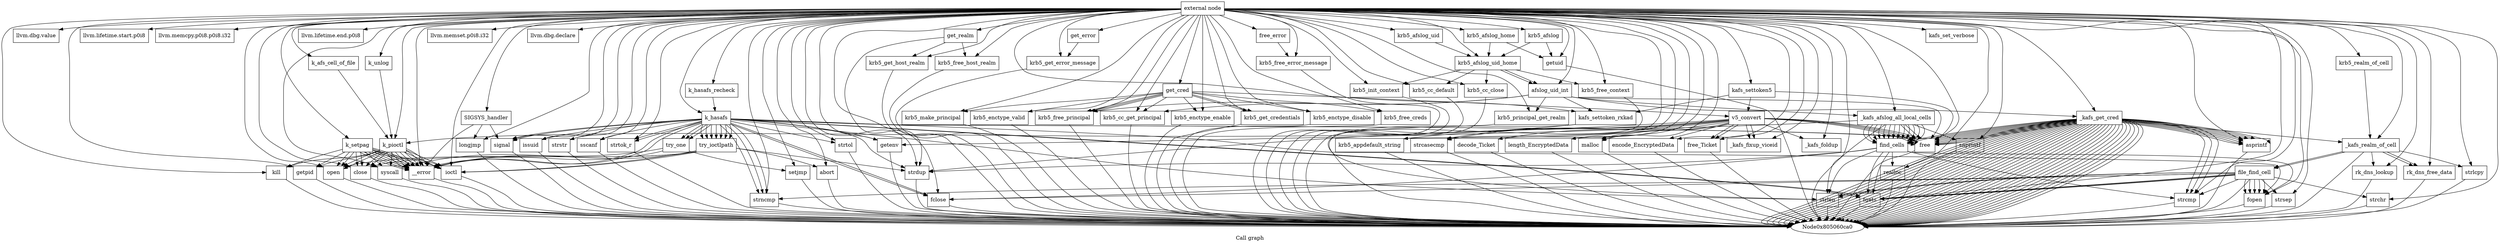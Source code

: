 digraph "Call graph" {
	label="Call graph";

	Node0x805060c70 [shape=record,label="{external node}"];
	Node0x805060c70 -> Node0x805060d00;
	Node0x805060c70 -> Node0x804f4d000;
	Node0x805060c70 -> Node0x805060d60;
	Node0x805060c70 -> Node0x804f4d060;
	Node0x805060c70 -> Node0x804f4d0c0;
	Node0x805060c70 -> Node0x805060dc0;
	Node0x805060c70 -> Node0x805060e20;
	Node0x805060c70 -> Node0x805060e80;
	Node0x805060c70 -> Node0x805060ee0;
	Node0x805060c70 -> Node0x804f4d120;
	Node0x805060c70 -> Node0x805060f40;
	Node0x805060c70 -> Node0x805060fa0;
	Node0x805060c70 -> Node0x804f4d180;
	Node0x805060c70 -> Node0x804f4d1e0;
	Node0x805060c70 -> Node0x804f4d240;
	Node0x805060c70 -> Node0x804f4d2a0;
	Node0x805060c70 -> Node0x804f4d300;
	Node0x805060c70 -> Node0x804f4d960;
	Node0x805060c70 -> Node0x804f4d360;
	Node0x805060c70 -> Node0x804f4d3c0;
	Node0x805060c70 -> Node0x804f4d9c0;
	Node0x805060c70 -> Node0x804f4d420;
	Node0x805060c70 -> Node0x804f4d480;
	Node0x805060c70 -> Node0x804f4d4e0;
	Node0x805060c70 -> Node0x804f4d5a0;
	Node0x805060c70 -> Node0x804f4d660;
	Node0x805060c70 -> Node0x804f4d6c0;
	Node0x805060c70 -> Node0x804f4d720;
	Node0x805060c70 -> Node0x804f4d780;
	Node0x805060c70 -> Node0x804f4d7e0;
	Node0x805060c70 -> Node0x804f4d840;
	Node0x805060c70 -> Node0x804f4d8a0;
	Node0x805060c70 -> Node0x804f4d900;
	Node0x805060c70 -> Node0x804f4dae0;
	Node0x805060c70 -> Node0x804f4da80;
	Node0x805060c70 -> Node0x804f4da20;
	Node0x805060c70 -> Node0x804f4db40;
	Node0x805060c70 -> Node0x804f4dba0;
	Node0x805060c70 -> Node0x804f4dcc0;
	Node0x805060c70 -> Node0x804f4e020;
	Node0x805060c70 -> Node0x804f4e320;
	Node0x805060c70 -> Node0x804f4e440;
	Node0x805060c70 -> Node0x804f4e500;
	Node0x805060c70 -> Node0x804f4dc00;
	Node0x805060c70 -> Node0x804f4dc60;
	Node0x805060c70 -> Node0x804f4dd20;
	Node0x805060c70 -> Node0x804f4dd80;
	Node0x805060c70 -> Node0x804f4e560;
	Node0x805060c70 -> Node0x804f4e4a0;
	Node0x805060c70 -> Node0x804f4e380;
	Node0x805060c70 -> Node0x804f4e3e0;
	Node0x805060c70 -> Node0x804f4e080;
	Node0x805060c70 -> Node0x804f4de40;
	Node0x805060c70 -> Node0x804f4df60;
	Node0x805060c70 -> Node0x804f4e0e0;
	Node0x805060c70 -> Node0x804f4e140;
	Node0x805060c70 -> Node0x804f4e1a0;
	Node0x805060c70 -> Node0x804f4e200;
	Node0x805060c70 -> Node0x804f4e2c0;
	Node0x805060c70 -> Node0x804f4e620;
	Node0x805060c70 -> Node0x804f4e680;
	Node0x805060c70 -> Node0x804f4e6e0;
	Node0x805060c70 -> Node0x804f4e740;
	Node0x805060c70 -> Node0x804f4e7a0;
	Node0x805060c70 -> Node0x804f4e800;
	Node0x805060c70 -> Node0x804f4e860;
	Node0x805060c70 -> Node0x804f4dea0;
	Node0x805060c70 -> Node0x804f4e920;
	Node0x805060c70 -> Node0x804f4e980;
	Node0x805060c70 -> Node0x804f4e9e0;
	Node0x805060c70 -> Node0x804f4ea40;
	Node0x805060c70 -> Node0x804f4eaa0;
	Node0x805060c70 -> Node0x804f4eb60;
	Node0x805060c70 -> Node0x804f4e5c0;
	Node0x805060c70 -> Node0x804f4ebc0;
	Node0x805060c70 -> Node0x804f4dfc0;
	Node0x805060c70 -> Node0x804f4e8c0;
	Node0x805060c70 -> Node0x804f4dde0;
	Node0x805060c70 -> Node0x804f4ec20;
	Node0x805060c70 -> Node0x804f4ece0;
	Node0x805060c70 -> Node0x804f4ed40;
	Node0x805060c70 -> Node0x804f4eb00;
	Node0x805060c70 -> Node0x804f4ee00;
	Node0x805060c70 -> Node0x804f4ee60;
	Node0x805060c70 -> Node0x804f4eec0;
	Node0x805060c70 -> Node0x804f4ef20;
	Node0x805060c70 -> Node0x804f4ef80;
	Node0x805060c70 -> Node0x804f4df00;
	Node0x805060c70 -> Node0x804f4efe0;
	Node0x805060d00 [shape=record,label="{k_pioctl}"];
	Node0x805060d00 -> Node0x805060d60;
	Node0x805060d00 -> Node0x805060dc0;
	Node0x805060d00 -> Node0x805060e20;
	Node0x805060d00 -> Node0x805060e80;
	Node0x805060d00 -> Node0x805060e20;
	Node0x805060d00 -> Node0x805060ee0;
	Node0x805060d00 -> Node0x805060e20;
	Node0x805060d00 -> Node0x805060dc0;
	Node0x805060d00 -> Node0x805060e20;
	Node0x805060d00 -> Node0x805060e80;
	Node0x805060d00 -> Node0x805060e20;
	Node0x805060d00 -> Node0x805060ee0;
	Node0x805060d00 -> Node0x805060e20;
	Node0x805060d00 -> Node0x805060e20;
	Node0x805060d00 -> Node0x805060f40;
	Node0x805060d00 -> Node0x805060fa0;
	Node0x804f4d000 [shape=record,label="{llvm.dbg.value}"];
	Node0x805060d60 [shape=record,label="{syscall}"];
	Node0x805060d60 -> Node0x805060ca0;
	Node0x804f4d060 [shape=record,label="{llvm.lifetime.start.p0i8}"];
	Node0x804f4d0c0 [shape=record,label="{llvm.memcpy.p0i8.p0i8.i32}"];
	Node0x805060dc0 [shape=record,label="{open}"];
	Node0x805060dc0 -> Node0x805060ca0;
	Node0x805060e20 [shape=record,label="{__error}"];
	Node0x805060e20 -> Node0x805060ca0;
	Node0x805060e80 [shape=record,label="{ioctl}"];
	Node0x805060e80 -> Node0x805060ca0;
	Node0x805060ee0 [shape=record,label="{close}"];
	Node0x805060ee0 -> Node0x805060ca0;
	Node0x804f4d120 [shape=record,label="{llvm.lifetime.end.p0i8}"];
	Node0x805060f40 [shape=record,label="{getpid}"];
	Node0x805060f40 -> Node0x805060ca0;
	Node0x805060fa0 [shape=record,label="{kill}"];
	Node0x805060fa0 -> Node0x805060ca0;
	Node0x804f4d180 [shape=record,label="{k_afs_cell_of_file}"];
	Node0x804f4d180 -> Node0x805060d00;
	Node0x804f4d1e0 [shape=record,label="{k_unlog}"];
	Node0x804f4d1e0 -> Node0x805060d00;
	Node0x804f4d240 [shape=record,label="{llvm.memset.p0i8.i32}"];
	Node0x804f4d2a0 [shape=record,label="{k_setpag}"];
	Node0x804f4d2a0 -> Node0x805060d60;
	Node0x804f4d2a0 -> Node0x805060dc0;
	Node0x804f4d2a0 -> Node0x805060e20;
	Node0x804f4d2a0 -> Node0x805060e80;
	Node0x804f4d2a0 -> Node0x805060e20;
	Node0x804f4d2a0 -> Node0x805060ee0;
	Node0x804f4d2a0 -> Node0x805060e20;
	Node0x804f4d2a0 -> Node0x805060dc0;
	Node0x804f4d2a0 -> Node0x805060e20;
	Node0x804f4d2a0 -> Node0x805060e80;
	Node0x804f4d2a0 -> Node0x805060e20;
	Node0x804f4d2a0 -> Node0x805060ee0;
	Node0x804f4d2a0 -> Node0x805060e20;
	Node0x804f4d2a0 -> Node0x805060e20;
	Node0x804f4d2a0 -> Node0x805060f40;
	Node0x804f4d2a0 -> Node0x805060fa0;
	Node0x804f4d300 [shape=record,label="{k_hasafs}"];
	Node0x804f4d300 -> Node0x804f4d360;
	Node0x804f4d300 -> Node0x804f4d3c0;
	Node0x804f4d300 -> Node0x805060e20;
	Node0x804f4d300 -> Node0x804f4d420;
	Node0x804f4d300 -> Node0x804f4d480;
	Node0x804f4d300 -> Node0x804f4d4e0;
	Node0x804f4d300 -> Node0x804f4d540;
	Node0x804f4d300 -> Node0x804f4d4e0;
	Node0x804f4d300 -> Node0x804f4d540;
	Node0x804f4d300 -> Node0x804f4d540;
	Node0x804f4d300 -> Node0x804f4d540;
	Node0x804f4d300 -> Node0x804f4d540;
	Node0x804f4d300 -> Node0x804f4d540;
	Node0x804f4d300 -> Node0x804f4d540;
	Node0x804f4d300 -> Node0x804f4d5a0;
	Node0x804f4d300 -> Node0x804f4d600;
	Node0x804f4d300 -> Node0x804f4d660;
	Node0x804f4d300 -> Node0x804f4d6c0;
	Node0x804f4d300 -> Node0x804f4d720;
	Node0x804f4d300 -> Node0x804f4d780;
	Node0x804f4d300 -> Node0x804f4d7e0;
	Node0x804f4d300 -> Node0x804f4d4e0;
	Node0x804f4d300 -> Node0x804f4d840;
	Node0x804f4d300 -> Node0x804f4d7e0;
	Node0x804f4d300 -> Node0x804f4d8a0;
	Node0x804f4d300 -> Node0x804f4d8a0;
	Node0x804f4d300 -> Node0x804f4d600;
	Node0x804f4d300 -> Node0x804f4d6c0;
	Node0x804f4d300 -> Node0x804f4d900;
	Node0x804f4d300 -> Node0x804f4d900;
	Node0x804f4d300 -> Node0x804f4d600;
	Node0x804f4d300 -> Node0x804f4d420;
	Node0x804f4d300 -> Node0x805060e20;
	Node0x804f4d960 [shape=record,label="{llvm.dbg.declare}"];
	Node0x804f4d360 [shape=record,label="{issuid}"];
	Node0x804f4d360 -> Node0x805060ca0;
	Node0x804f4d3c0 [shape=record,label="{getenv}"];
	Node0x804f4d3c0 -> Node0x805060ca0;
	Node0x804f4d9c0 [shape=record,label="{SIGSYS_handler}"];
	Node0x804f4d9c0 -> Node0x805060e20;
	Node0x804f4d9c0 -> Node0x804f4d420;
	Node0x804f4d9c0 -> Node0x804f4da20;
	Node0x804f4d420 [shape=record,label="{signal}"];
	Node0x804f4d420 -> Node0x805060ca0;
	Node0x804f4d480 [shape=record,label="{strstr}"];
	Node0x804f4d480 -> Node0x805060ca0;
	Node0x804f4d4e0 [shape=record,label="{strncmp}"];
	Node0x804f4d4e0 -> Node0x805060ca0;
	Node0x804f4d540 [shape=record,label="{try_ioctlpath}"];
	Node0x804f4d540 -> Node0x805060dc0;
	Node0x804f4d540 -> Node0x805060e80;
	Node0x804f4d540 -> Node0x805060e80;
	Node0x804f4d540 -> Node0x804f4da80;
	Node0x804f4d540 -> Node0x805060e20;
	Node0x804f4d540 -> Node0x805060ee0;
	Node0x804f4d540 -> Node0x804f4d660;
	Node0x804f4d5a0 [shape=record,label="{sscanf}"];
	Node0x804f4d5a0 -> Node0x805060ca0;
	Node0x804f4d600 [shape=record,label="{try_one}"];
	Node0x804f4d600 -> Node0x804f4dae0;
	Node0x804f4d600 -> Node0x805060d60;
	Node0x804f4d600 -> Node0x805060e20;
	Node0x804f4d660 [shape=record,label="{strdup}"];
	Node0x804f4d660 -> Node0x805060ca0;
	Node0x804f4d6c0 [shape=record,label="{strtok_r}"];
	Node0x804f4d6c0 -> Node0x805060ca0;
	Node0x804f4d720 [shape=record,label="{strlen}"];
	Node0x804f4d720 -> Node0x805060ca0;
	Node0x804f4d780 [shape=record,label="{fopen}"];
	Node0x804f4d780 -> Node0x805060ca0;
	Node0x804f4d7e0 [shape=record,label="{fgets}"];
	Node0x804f4d7e0 -> Node0x805060ca0;
	Node0x804f4d840 [shape=record,label="{strtol}"];
	Node0x804f4d840 -> Node0x805060ca0;
	Node0x804f4d8a0 [shape=record,label="{fclose}"];
	Node0x804f4d8a0 -> Node0x805060ca0;
	Node0x804f4d900 [shape=record,label="{free}"];
	Node0x804f4d900 -> Node0x805060ca0;
	Node0x804f4dae0 [shape=record,label="{setjmp}"];
	Node0x804f4dae0 -> Node0x805060ca0;
	Node0x804f4da80 [shape=record,label="{abort}"];
	Node0x804f4da80 -> Node0x805060ca0;
	Node0x804f4da20 [shape=record,label="{longjmp}"];
	Node0x804f4da20 -> Node0x805060ca0;
	Node0x804f4db40 [shape=record,label="{k_hasafs_recheck}"];
	Node0x804f4db40 -> Node0x804f4d300;
	Node0x804f4e980 [shape=record,label="{krb5_afslog}"];
	Node0x804f4e980 -> Node0x804f4e9e0;
	Node0x804f4e980 -> Node0x804f4dba0;
	Node0x804f4dba0 [shape=record,label="{krb5_afslog_uid_home}"];
	Node0x804f4dba0 -> Node0x804f4dc00;
	Node0x804f4dba0 -> Node0x804f4dc60;
	Node0x804f4dba0 -> Node0x804f4dcc0;
	Node0x804f4dba0 -> Node0x804f4dcc0;
	Node0x804f4dba0 -> Node0x804f4dd20;
	Node0x804f4dba0 -> Node0x804f4dd80;
	Node0x804f4dcc0 [shape=record,label="{afslog_uid_int}"];
	Node0x804f4dcc0 -> Node0x804f4dde0;
	Node0x804f4dcc0 -> Node0x804f4de40;
	Node0x804f4dcc0 -> Node0x804f4dea0;
	Node0x804f4dcc0 -> Node0x804f4df00;
	Node0x804f4dcc0 -> Node0x804f4df60;
	Node0x804f4dcc0 -> Node0x804f4dfc0;
	Node0x804f4dcc0 -> Node0x804f4d900;
	Node0x804f4e020 [shape=record,label="{get_cred}"];
	Node0x804f4e020 -> Node0x804f4e080;
	Node0x804f4e020 -> Node0x804f4de40;
	Node0x804f4e020 -> Node0x804f4df60;
	Node0x804f4e020 -> Node0x804f4e0e0;
	Node0x804f4e020 -> Node0x804f4e140;
	Node0x804f4e020 -> Node0x804f4e1a0;
	Node0x804f4e020 -> Node0x804f4e1a0;
	Node0x804f4e020 -> Node0x804f4e200;
	Node0x804f4e020 -> Node0x804f4df60;
	Node0x804f4e020 -> Node0x804f4df60;
	Node0x804f4e020 -> Node0x804f4e260;
	Node0x804f4e020 -> Node0x804f4e2c0;
	Node0x804f4e320 [shape=record,label="{get_realm}"];
	Node0x804f4e320 -> Node0x804f4e380;
	Node0x804f4e320 -> Node0x804f4d660;
	Node0x804f4e320 -> Node0x804f4e3e0;
	Node0x804f4e440 [shape=record,label="{get_error}"];
	Node0x804f4e440 -> Node0x804f4e4a0;
	Node0x804f4e500 [shape=record,label="{free_error}"];
	Node0x804f4e500 -> Node0x804f4e560;
	Node0x804f4dc00 [shape=record,label="{krb5_init_context}"];
	Node0x804f4dc00 -> Node0x805060ca0;
	Node0x804f4dc60 [shape=record,label="{krb5_cc_default}"];
	Node0x804f4dc60 -> Node0x805060ca0;
	Node0x804f4dd20 [shape=record,label="{krb5_cc_close}"];
	Node0x804f4dd20 -> Node0x805060ca0;
	Node0x804f4dd80 [shape=record,label="{krb5_free_context}"];
	Node0x804f4dd80 -> Node0x805060ca0;
	Node0x804f4e560 [shape=record,label="{krb5_free_error_message}"];
	Node0x804f4e560 -> Node0x805060ca0;
	Node0x804f4e4a0 [shape=record,label="{krb5_get_error_message}"];
	Node0x804f4e4a0 -> Node0x805060ca0;
	Node0x804f4e380 [shape=record,label="{krb5_get_host_realm}"];
	Node0x804f4e380 -> Node0x805060ca0;
	Node0x804f4e3e0 [shape=record,label="{krb5_free_host_realm}"];
	Node0x804f4e3e0 -> Node0x805060ca0;
	Node0x804f4e080 [shape=record,label="{krb5_make_principal}"];
	Node0x804f4e080 -> Node0x805060ca0;
	Node0x804f4de40 [shape=record,label="{krb5_cc_get_principal}"];
	Node0x804f4de40 -> Node0x805060ca0;
	Node0x804f4df60 [shape=record,label="{krb5_free_principal}"];
	Node0x804f4df60 -> Node0x805060ca0;
	Node0x804f4e0e0 [shape=record,label="{krb5_enctype_valid}"];
	Node0x804f4e0e0 -> Node0x805060ca0;
	Node0x804f4e140 [shape=record,label="{krb5_enctype_enable}"];
	Node0x804f4e140 -> Node0x805060ca0;
	Node0x804f4e1a0 [shape=record,label="{krb5_get_credentials}"];
	Node0x804f4e1a0 -> Node0x805060ca0;
	Node0x804f4e200 [shape=record,label="{krb5_enctype_disable}"];
	Node0x804f4e200 -> Node0x805060ca0;
	Node0x804f4e260 [shape=record,label="{v5_convert}"];
	Node0x804f4e260 -> Node0x804f4d660;
	Node0x804f4e260 -> Node0x804f4e5c0;
	Node0x804f4e260 -> Node0x804f4e620;
	Node0x804f4e260 -> Node0x804f4d900;
	Node0x804f4e260 -> Node0x804f4e680;
	Node0x804f4e260 -> Node0x804f4e680;
	Node0x804f4e260 -> Node0x804f4e6e0;
	Node0x804f4e260 -> Node0x804f4e740;
	Node0x804f4e260 -> Node0x804f4e7a0;
	Node0x804f4e260 -> Node0x804f4e800;
	Node0x804f4e260 -> Node0x804f4d900;
	Node0x804f4e260 -> Node0x804f4e860;
	Node0x804f4e260 -> Node0x804f4e860;
	Node0x804f4e260 -> Node0x804f4d900;
	Node0x804f4e260 -> Node0x804f4e8c0;
	Node0x804f4e260 -> Node0x804f4e7a0;
	Node0x804f4e260 -> Node0x804f4e8c0;
	Node0x804f4e260 -> Node0x804f4d900;
	Node0x804f4e2c0 [shape=record,label="{krb5_free_creds}"];
	Node0x804f4e2c0 -> Node0x805060ca0;
	Node0x804f4e620 [shape=record,label="{krb5_appdefault_string}"];
	Node0x804f4e620 -> Node0x805060ca0;
	Node0x804f4e680 [shape=record,label="{strcasecmp}"];
	Node0x804f4e680 -> Node0x805060ca0;
	Node0x804f4e6e0 [shape=record,label="{decode_Ticket}"];
	Node0x804f4e6e0 -> Node0x805060ca0;
	Node0x804f4e740 [shape=record,label="{length_EncryptedData}"];
	Node0x804f4e740 -> Node0x805060ca0;
	Node0x804f4e7a0 [shape=record,label="{malloc}"];
	Node0x804f4e7a0 -> Node0x805060ca0;
	Node0x804f4e800 [shape=record,label="{encode_EncryptedData}"];
	Node0x804f4e800 -> Node0x805060ca0;
	Node0x804f4e860 [shape=record,label="{free_Ticket}"];
	Node0x804f4e860 -> Node0x805060ca0;
	Node0x804f4dea0 [shape=record,label="{krb5_principal_get_realm}"];
	Node0x804f4dea0 -> Node0x805060ca0;
	Node0x804f4e920 [shape=record,label="{krb5_afslog_uid}"];
	Node0x804f4e920 -> Node0x804f4dba0;
	Node0x804f4e9e0 [shape=record,label="{getuid}"];
	Node0x804f4e9e0 -> Node0x805060ca0;
	Node0x804f4ea40 [shape=record,label="{krb5_afslog_home}"];
	Node0x804f4ea40 -> Node0x804f4e9e0;
	Node0x804f4ea40 -> Node0x804f4dba0;
	Node0x804f4eaa0 [shape=record,label="{krb5_realm_of_cell}"];
	Node0x804f4eaa0 -> Node0x804f4eb00;
	Node0x804f4eb60 [shape=record,label="{kafs_settoken5}"];
	Node0x804f4eb60 -> Node0x804f4e260;
	Node0x804f4eb60 -> Node0x804f4dfc0;
	Node0x804f4eb60 -> Node0x804f4d900;
	Node0x804f4e5c0 [shape=record,label="{_kafs_foldup}"];
	Node0x804f4ebc0 [shape=record,label="{kafs_set_verbose}"];
	Node0x804f4dfc0 [shape=record,label="{kafs_settoken_rxkad}"];
	Node0x804f4dfc0 -> Node0x804f4d720;
	Node0x804f4dfc0 -> Node0x805060d00;
	Node0x804f4e8c0 [shape=record,label="{_kafs_fixup_viceid}"];
	Node0x804f4dde0 [shape=record,label="{_kafs_afslog_all_local_cells}"];
	Node0x804f4dde0 -> Node0x804f4d3c0;
	Node0x804f4dde0 -> Node0x804f4ec20;
	Node0x804f4dde0 -> Node0x804f4ec80;
	Node0x804f4dde0 -> Node0x804f4ec80;
	Node0x804f4dde0 -> Node0x804f4ec80;
	Node0x804f4dde0 -> Node0x804f4ec80;
	Node0x804f4dde0 -> Node0x804f4ec80;
	Node0x804f4dde0 -> Node0x804f4ec80;
	Node0x804f4dde0 -> Node0x804f4ec80;
	Node0x804f4dde0 -> Node0x804f4ec80;
	Node0x804f4dde0 -> Node0x804f4ec80;
	Node0x804f4dde0 -> Node0x804f4ec80;
	Node0x804f4dde0 -> Node0x804f4ec80;
	Node0x804f4dde0 -> Node0x804f4ec80;
	Node0x804f4dde0 -> Node0x804f4ec80;
	Node0x804f4dde0 -> Node0x805060ca0;
	Node0x804f4dde0 -> Node0x804f4d900;
	Node0x804f4dde0 -> Node0x804f4d900;
	Node0x804f4ec20 [shape=record,label="{snprintf}"];
	Node0x804f4ec20 -> Node0x805060ca0;
	Node0x804f4ec80 [shape=record,label="{find_cells}"];
	Node0x804f4ec80 -> Node0x804f4d780;
	Node0x804f4ec80 -> Node0x804f4d7e0;
	Node0x804f4ec80 -> Node0x804f4d720;
	Node0x804f4ec80 -> Node0x804f4ece0;
	Node0x804f4ec80 -> Node0x804f4ed40;
	Node0x804f4ec80 -> Node0x804f4d660;
	Node0x804f4ec80 -> Node0x804f4d7e0;
	Node0x804f4ec80 -> Node0x804f4d8a0;
	Node0x804f4ece0 [shape=record,label="{strcmp}"];
	Node0x804f4ece0 -> Node0x805060ca0;
	Node0x804f4ed40 [shape=record,label="{realloc}"];
	Node0x804f4ed40 -> Node0x805060ca0;
	Node0x804f4eb00 [shape=record,label="{_kafs_realm_of_cell}"];
	Node0x804f4eb00 -> Node0x804f4eda0;
	Node0x804f4eb00 -> Node0x804f4ee00;
	Node0x804f4eb00 -> Node0x804f4ee60;
	Node0x804f4eb00 -> Node0x804f4eec0;
	Node0x804f4eb00 -> Node0x804f4ee60;
	Node0x804f4eb00 -> Node0x805060ca0;
	Node0x804f4eb00 -> Node0x804f4eda0;
	Node0x804f4eda0 [shape=record,label="{file_find_cell}"];
	Node0x804f4eda0 -> Node0x804f4d780;
	Node0x804f4eda0 -> Node0x804f4d780;
	Node0x804f4eda0 -> Node0x804f4d780;
	Node0x804f4eda0 -> Node0x804f4d780;
	Node0x804f4eda0 -> Node0x804f4d780;
	Node0x804f4eda0 -> Node0x804f4d7e0;
	Node0x804f4eda0 -> Node0x804f4ef20;
	Node0x804f4eda0 -> Node0x804f4ece0;
	Node0x804f4eda0 -> Node0x804f4d720;
	Node0x804f4eda0 -> Node0x804f4d4e0;
	Node0x804f4eda0 -> Node0x804f4d7e0;
	Node0x804f4eda0 -> Node0x804f4ef80;
	Node0x804f4eda0 -> Node0x804f4d720;
	Node0x804f4eda0 -> Node0x805060ca0;
	Node0x804f4eda0 -> Node0x804f4d7e0;
	Node0x804f4eda0 -> Node0x804f4d8a0;
	Node0x804f4ee00 [shape=record,label="{rk_dns_lookup}"];
	Node0x804f4ee00 -> Node0x805060ca0;
	Node0x804f4ee60 [shape=record,label="{rk_dns_free_data}"];
	Node0x804f4ee60 -> Node0x805060ca0;
	Node0x804f4eec0 [shape=record,label="{strlcpy}"];
	Node0x804f4eec0 -> Node0x805060ca0;
	Node0x804f4ef20 [shape=record,label="{strsep}"];
	Node0x804f4ef20 -> Node0x805060ca0;
	Node0x804f4ef80 [shape=record,label="{strchr}"];
	Node0x804f4ef80 -> Node0x805060ca0;
	Node0x804f4df00 [shape=record,label="{_kafs_get_cred}"];
	Node0x804f4df00 -> Node0x805060ca0;
	Node0x804f4df00 -> Node0x805060ca0;
	Node0x804f4df00 -> Node0x804f4efe0;
	Node0x804f4df00 -> Node0x805060ca0;
	Node0x804f4df00 -> Node0x805060ca0;
	Node0x804f4df00 -> Node0x804f4d900;
	Node0x804f4df00 -> Node0x805060ca0;
	Node0x804f4df00 -> Node0x805060ca0;
	Node0x804f4df00 -> Node0x804f4efe0;
	Node0x804f4df00 -> Node0x805060ca0;
	Node0x804f4df00 -> Node0x805060ca0;
	Node0x804f4df00 -> Node0x804f4d900;
	Node0x804f4df00 -> Node0x805060ca0;
	Node0x804f4df00 -> Node0x805060ca0;
	Node0x804f4df00 -> Node0x804f4efe0;
	Node0x804f4df00 -> Node0x805060ca0;
	Node0x804f4df00 -> Node0x805060ca0;
	Node0x804f4df00 -> Node0x804f4d900;
	Node0x804f4df00 -> Node0x804f4ece0;
	Node0x804f4df00 -> Node0x805060ca0;
	Node0x804f4df00 -> Node0x805060ca0;
	Node0x804f4df00 -> Node0x804f4efe0;
	Node0x804f4df00 -> Node0x805060ca0;
	Node0x804f4df00 -> Node0x805060ca0;
	Node0x804f4df00 -> Node0x804f4d900;
	Node0x804f4df00 -> Node0x805060ca0;
	Node0x804f4df00 -> Node0x805060ca0;
	Node0x804f4df00 -> Node0x804f4efe0;
	Node0x804f4df00 -> Node0x805060ca0;
	Node0x804f4df00 -> Node0x805060ca0;
	Node0x804f4df00 -> Node0x804f4d900;
	Node0x804f4df00 -> Node0x805060ca0;
	Node0x804f4df00 -> Node0x805060ca0;
	Node0x804f4df00 -> Node0x804f4efe0;
	Node0x804f4df00 -> Node0x805060ca0;
	Node0x804f4df00 -> Node0x805060ca0;
	Node0x804f4df00 -> Node0x804f4d900;
	Node0x804f4df00 -> Node0x804f4eb00;
	Node0x804f4df00 -> Node0x804f4ece0;
	Node0x804f4df00 -> Node0x804f4ece0;
	Node0x804f4df00 -> Node0x805060ca0;
	Node0x804f4df00 -> Node0x805060ca0;
	Node0x804f4df00 -> Node0x804f4efe0;
	Node0x804f4df00 -> Node0x805060ca0;
	Node0x804f4df00 -> Node0x805060ca0;
	Node0x804f4df00 -> Node0x804f4d900;
	Node0x804f4df00 -> Node0x804f4d900;
	Node0x804f4df00 -> Node0x805060ca0;
	Node0x804f4df00 -> Node0x805060ca0;
	Node0x804f4df00 -> Node0x804f4efe0;
	Node0x804f4df00 -> Node0x805060ca0;
	Node0x804f4df00 -> Node0x805060ca0;
	Node0x804f4df00 -> Node0x804f4d900;
	Node0x804f4df00 -> Node0x804f4d900;
	Node0x804f4efe0 [shape=record,label="{asprintf}"];
	Node0x804f4efe0 -> Node0x805060ca0;
}
